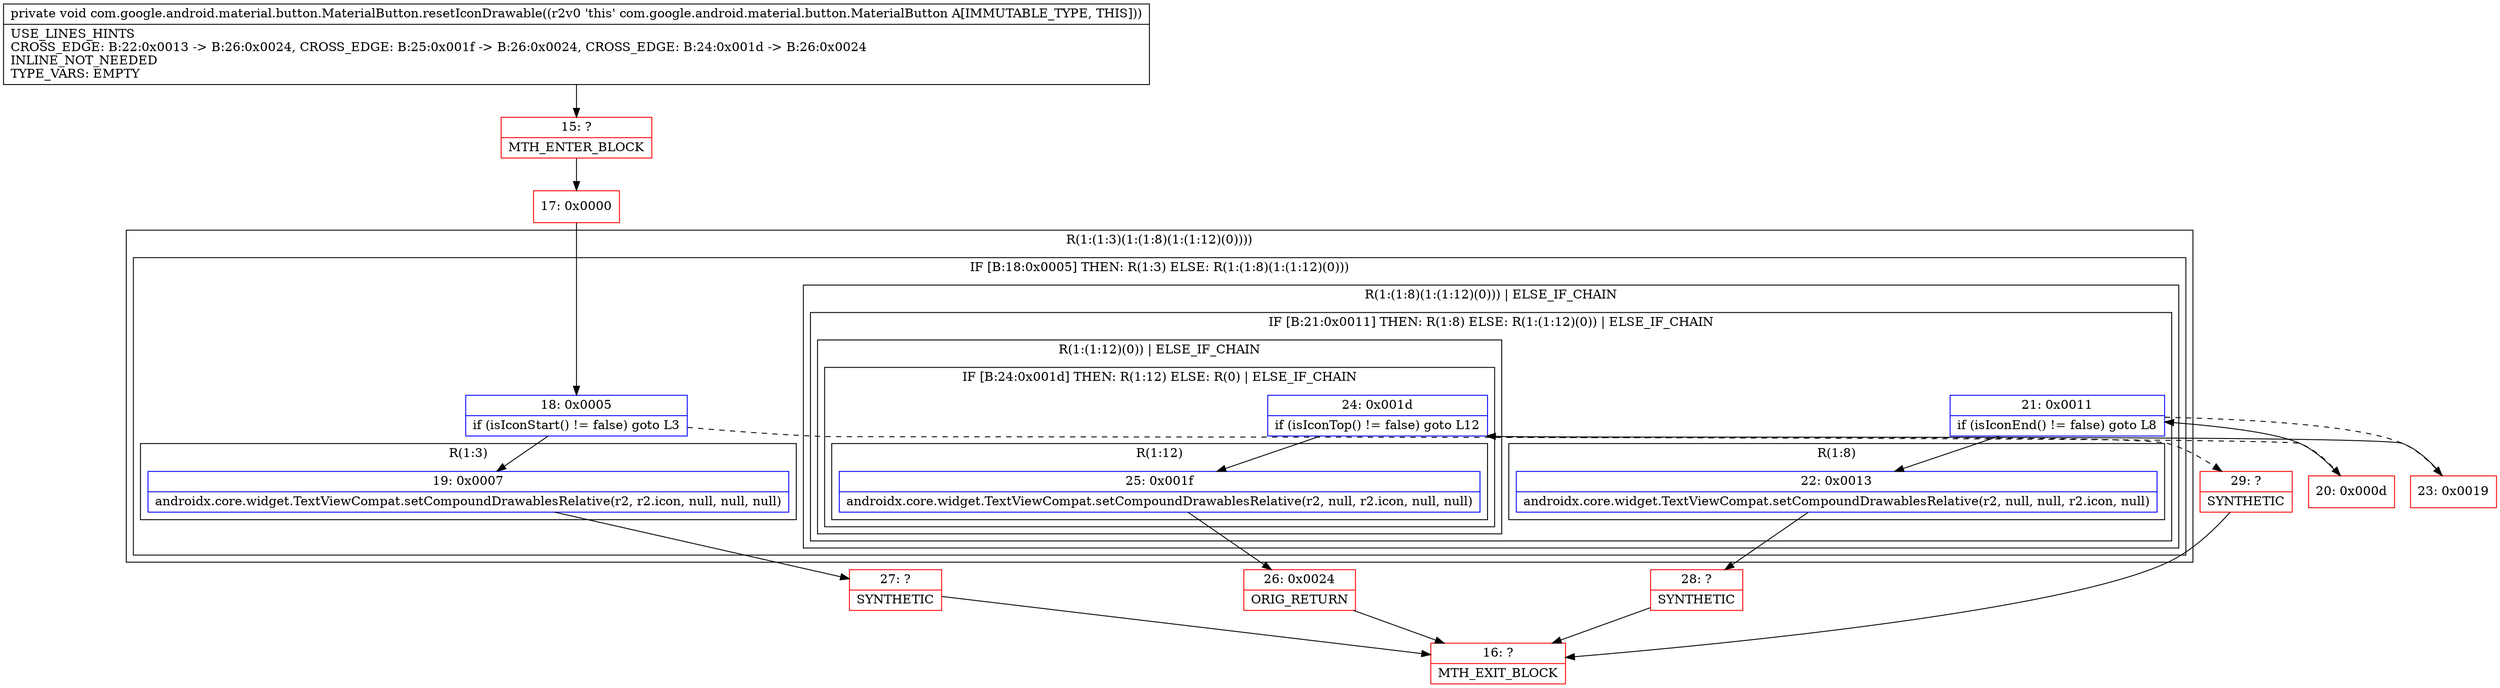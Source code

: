 digraph "CFG forcom.google.android.material.button.MaterialButton.resetIconDrawable()V" {
subgraph cluster_Region_2040731850 {
label = "R(1:(1:3)(1:(1:8)(1:(1:12)(0))))";
node [shape=record,color=blue];
subgraph cluster_IfRegion_795553993 {
label = "IF [B:18:0x0005] THEN: R(1:3) ELSE: R(1:(1:8)(1:(1:12)(0)))";
node [shape=record,color=blue];
Node_18 [shape=record,label="{18\:\ 0x0005|if (isIconStart() != false) goto L3\l}"];
subgraph cluster_Region_1139481394 {
label = "R(1:3)";
node [shape=record,color=blue];
Node_19 [shape=record,label="{19\:\ 0x0007|androidx.core.widget.TextViewCompat.setCompoundDrawablesRelative(r2, r2.icon, null, null, null)\l}"];
}
subgraph cluster_Region_306690249 {
label = "R(1:(1:8)(1:(1:12)(0))) | ELSE_IF_CHAIN\l";
node [shape=record,color=blue];
subgraph cluster_IfRegion_1933809411 {
label = "IF [B:21:0x0011] THEN: R(1:8) ELSE: R(1:(1:12)(0)) | ELSE_IF_CHAIN\l";
node [shape=record,color=blue];
Node_21 [shape=record,label="{21\:\ 0x0011|if (isIconEnd() != false) goto L8\l}"];
subgraph cluster_Region_98045146 {
label = "R(1:8)";
node [shape=record,color=blue];
Node_22 [shape=record,label="{22\:\ 0x0013|androidx.core.widget.TextViewCompat.setCompoundDrawablesRelative(r2, null, null, r2.icon, null)\l}"];
}
subgraph cluster_Region_510768600 {
label = "R(1:(1:12)(0)) | ELSE_IF_CHAIN\l";
node [shape=record,color=blue];
subgraph cluster_IfRegion_836753199 {
label = "IF [B:24:0x001d] THEN: R(1:12) ELSE: R(0) | ELSE_IF_CHAIN\l";
node [shape=record,color=blue];
Node_24 [shape=record,label="{24\:\ 0x001d|if (isIconTop() != false) goto L12\l}"];
subgraph cluster_Region_1582019992 {
label = "R(1:12)";
node [shape=record,color=blue];
Node_25 [shape=record,label="{25\:\ 0x001f|androidx.core.widget.TextViewCompat.setCompoundDrawablesRelative(r2, null, r2.icon, null, null)\l}"];
}
subgraph cluster_Region_456182871 {
label = "R(0)";
node [shape=record,color=blue];
}
}
}
}
}
}
}
Node_15 [shape=record,color=red,label="{15\:\ ?|MTH_ENTER_BLOCK\l}"];
Node_17 [shape=record,color=red,label="{17\:\ 0x0000}"];
Node_27 [shape=record,color=red,label="{27\:\ ?|SYNTHETIC\l}"];
Node_16 [shape=record,color=red,label="{16\:\ ?|MTH_EXIT_BLOCK\l}"];
Node_20 [shape=record,color=red,label="{20\:\ 0x000d}"];
Node_28 [shape=record,color=red,label="{28\:\ ?|SYNTHETIC\l}"];
Node_23 [shape=record,color=red,label="{23\:\ 0x0019}"];
Node_26 [shape=record,color=red,label="{26\:\ 0x0024|ORIG_RETURN\l}"];
Node_29 [shape=record,color=red,label="{29\:\ ?|SYNTHETIC\l}"];
MethodNode[shape=record,label="{private void com.google.android.material.button.MaterialButton.resetIconDrawable((r2v0 'this' com.google.android.material.button.MaterialButton A[IMMUTABLE_TYPE, THIS]))  | USE_LINES_HINTS\lCROSS_EDGE: B:22:0x0013 \-\> B:26:0x0024, CROSS_EDGE: B:25:0x001f \-\> B:26:0x0024, CROSS_EDGE: B:24:0x001d \-\> B:26:0x0024\lINLINE_NOT_NEEDED\lTYPE_VARS: EMPTY\l}"];
MethodNode -> Node_15;Node_18 -> Node_19;
Node_18 -> Node_20[style=dashed];
Node_19 -> Node_27;
Node_21 -> Node_22;
Node_21 -> Node_23[style=dashed];
Node_22 -> Node_28;
Node_24 -> Node_25;
Node_24 -> Node_29[style=dashed];
Node_25 -> Node_26;
Node_15 -> Node_17;
Node_17 -> Node_18;
Node_27 -> Node_16;
Node_20 -> Node_21;
Node_28 -> Node_16;
Node_23 -> Node_24;
Node_26 -> Node_16;
Node_29 -> Node_16;
}

